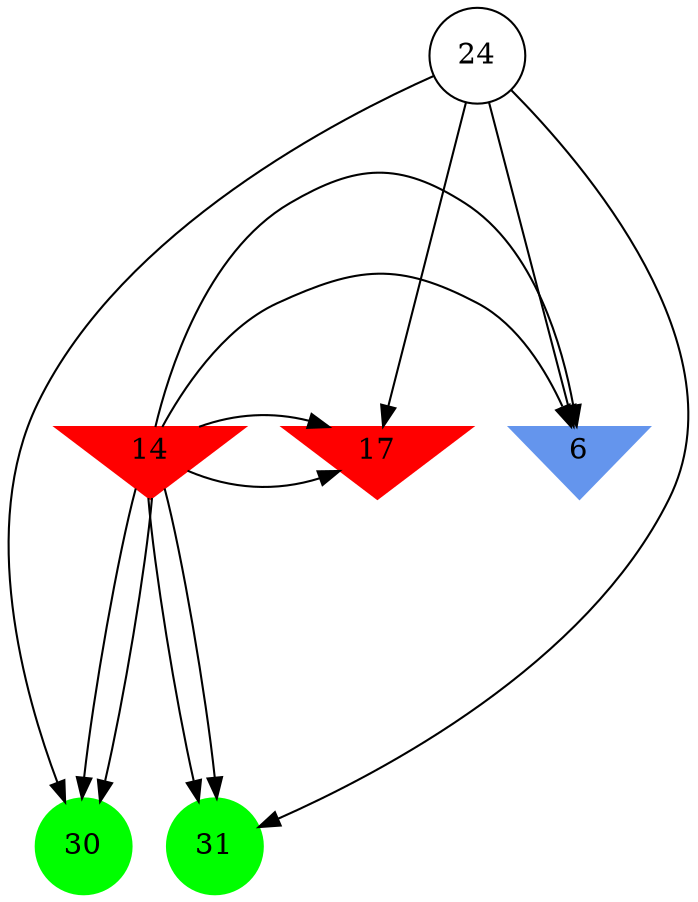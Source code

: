 digraph brain {
	ranksep=2.0;
	6 [shape=invtriangle,style=filled,color=cornflowerblue];
	14 [shape=invtriangle,style=filled,color=red];
	17 [shape=invtriangle,style=filled,color=red];
	24 [shape=circle,color=black];
	30 [shape=circle,style=filled,color=green];
	31 [shape=circle,style=filled,color=green];
	14	->	17;
	14	->	31;
	14	->	6;
	14	->	30;
	14	->	17;
	14	->	31;
	14	->	6;
	14	->	30;
	24	->	17;
	24	->	31;
	24	->	6;
	24	->	30;
	{ rank=same; 6; 14; 17; }
	{ rank=same; 24; }
	{ rank=same; 30; 31; }
}
